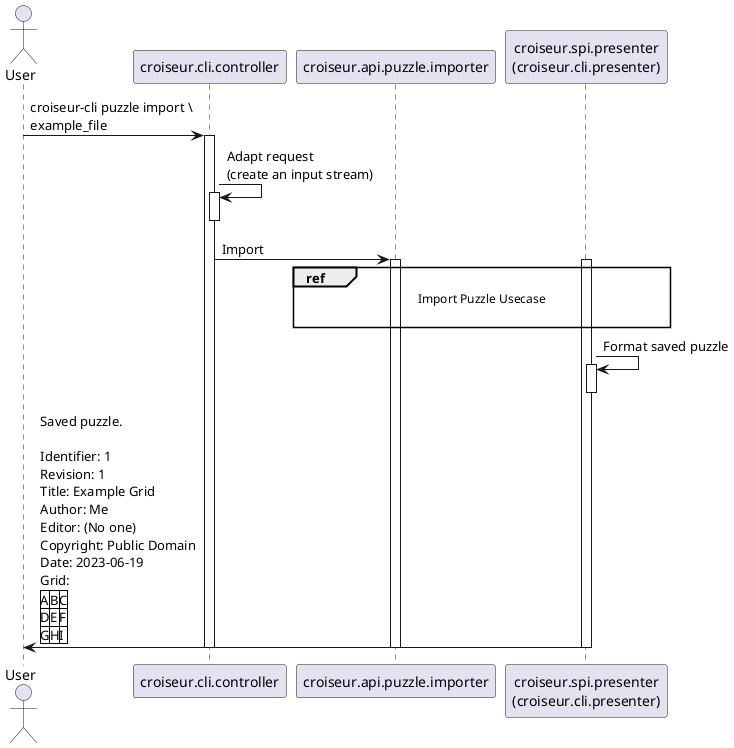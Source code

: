 @startuml
skinparam responseMessageBelowArrow true

actor User
participant croiseur.cli.controller
participant croiseur.api.puzzle.importer
participant "croiseur.spi.presenter\n(croiseur.cli.presenter)" as croiseur.spi.presenter

User -> croiseur.cli.controller : croiseur-cli puzzle import \\\nexample_file
activate croiseur.cli.controller
croiseur.cli.controller -> croiseur.cli.controller : Adapt request\n(create an input stream)
activate croiseur.cli.controller
deactivate croiseur.cli.controller
croiseur.cli.controller -> croiseur.api.puzzle.importer : Import

activate croiseur.api.puzzle.importer
activate croiseur.spi.presenter
ref over croiseur.api.puzzle.importer, croiseur.spi.presenter : Import Puzzle Usecase\n
croiseur.spi.presenter -> croiseur.spi.presenter : Format saved puzzle
activate croiseur.spi.presenter
deactivate croiseur.spi.presenter

croiseur.spi.presenter -> User : \
Saved puzzle.\n\
\n\
Identifier: 1\n\
Revision: 1\n\
Title: Example Grid\n\
Author: Me\n\
Editor: (No one)\n\
Copyright: Public Domain\n\
Date: 2023-06-19\n\
Grid:\n\
|A|B|C|\n\
|D|E|F|\n\
|G|H|I|

deactivate croiseur.spi.presenter
deactivate croiseur.api.puzzle.importer
deactivate croiseur.cli.controller
@enduml